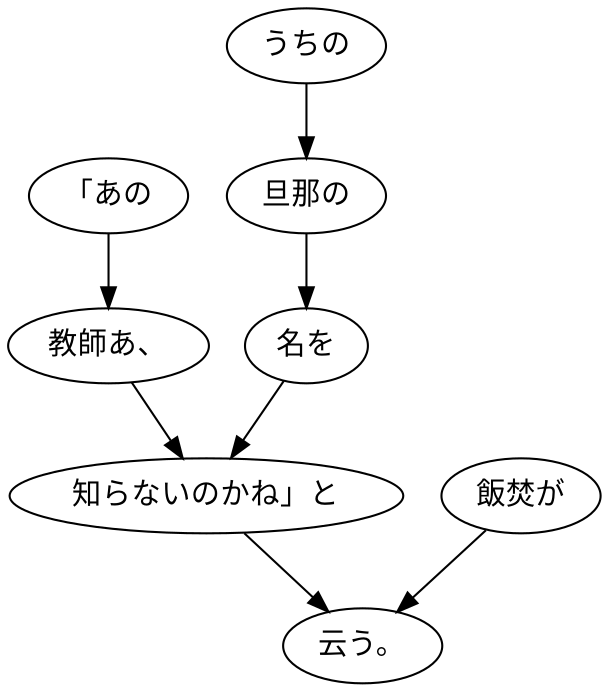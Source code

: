 digraph graph1824 {
	node0 [label="「あの"];
	node1 [label="教師あ、"];
	node2 [label="うちの"];
	node3 [label="旦那の"];
	node4 [label="名を"];
	node5 [label="知らないのかね」と"];
	node6 [label="飯焚が"];
	node7 [label="云う。"];
	node0 -> node1;
	node1 -> node5;
	node2 -> node3;
	node3 -> node4;
	node4 -> node5;
	node5 -> node7;
	node6 -> node7;
}
